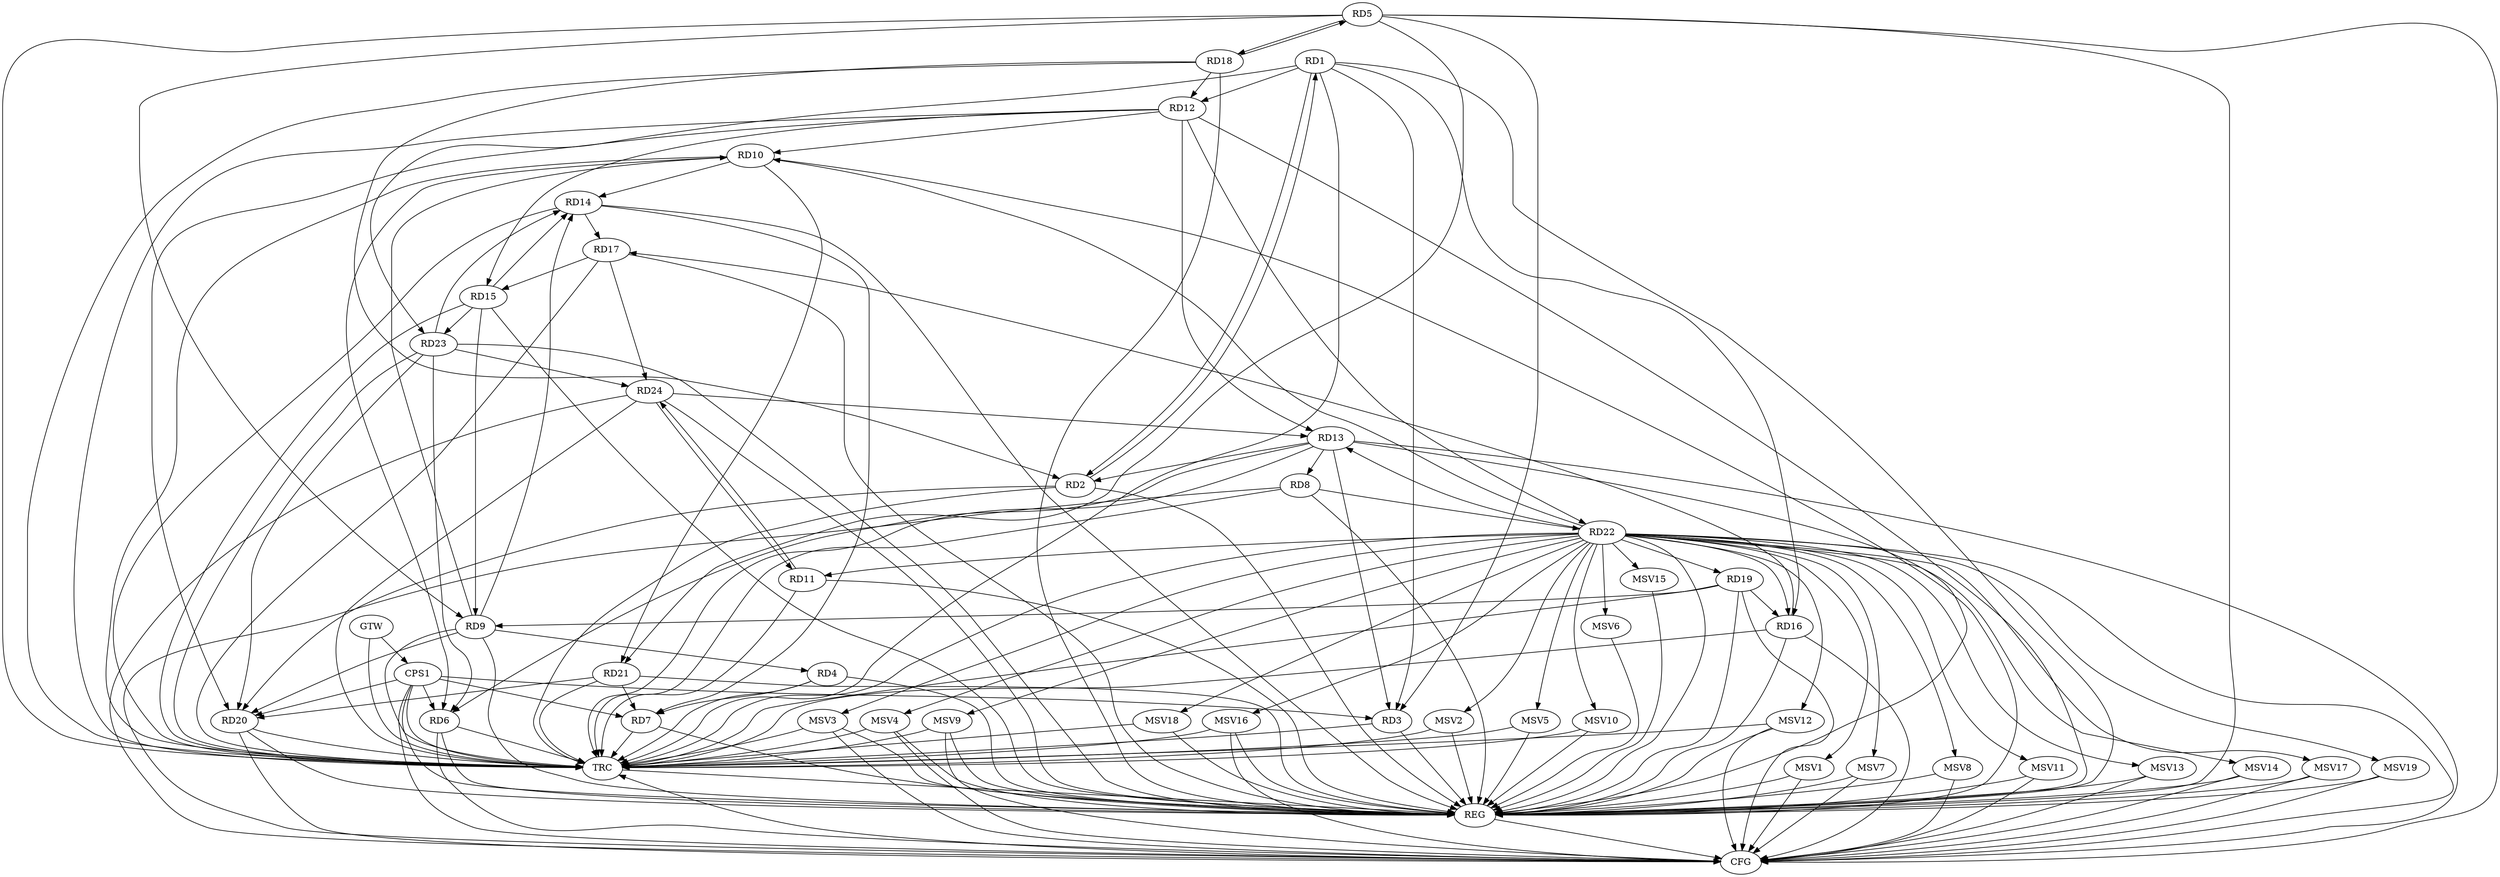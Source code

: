 strict digraph G {
  RD1 [ label="RD1" ];
  RD2 [ label="RD2" ];
  RD3 [ label="RD3" ];
  RD4 [ label="RD4" ];
  RD5 [ label="RD5" ];
  RD6 [ label="RD6" ];
  RD7 [ label="RD7" ];
  RD8 [ label="RD8" ];
  RD9 [ label="RD9" ];
  RD10 [ label="RD10" ];
  RD11 [ label="RD11" ];
  RD12 [ label="RD12" ];
  RD13 [ label="RD13" ];
  RD14 [ label="RD14" ];
  RD15 [ label="RD15" ];
  RD16 [ label="RD16" ];
  RD17 [ label="RD17" ];
  RD18 [ label="RD18" ];
  RD19 [ label="RD19" ];
  RD20 [ label="RD20" ];
  RD21 [ label="RD21" ];
  RD22 [ label="RD22" ];
  RD23 [ label="RD23" ];
  RD24 [ label="RD24" ];
  CPS1 [ label="CPS1" ];
  GTW [ label="GTW" ];
  REG [ label="REG" ];
  CFG [ label="CFG" ];
  TRC [ label="TRC" ];
  MSV1 [ label="MSV1" ];
  MSV2 [ label="MSV2" ];
  MSV3 [ label="MSV3" ];
  MSV4 [ label="MSV4" ];
  MSV5 [ label="MSV5" ];
  MSV6 [ label="MSV6" ];
  MSV7 [ label="MSV7" ];
  MSV8 [ label="MSV8" ];
  MSV9 [ label="MSV9" ];
  MSV10 [ label="MSV10" ];
  MSV11 [ label="MSV11" ];
  MSV12 [ label="MSV12" ];
  MSV13 [ label="MSV13" ];
  MSV14 [ label="MSV14" ];
  MSV15 [ label="MSV15" ];
  MSV16 [ label="MSV16" ];
  MSV17 [ label="MSV17" ];
  MSV18 [ label="MSV18" ];
  MSV19 [ label="MSV19" ];
  RD1 -> RD2;
  RD2 -> RD1;
  RD1 -> RD3;
  RD1 -> RD12;
  RD1 -> RD16;
  RD1 -> RD23;
  RD13 -> RD2;
  RD18 -> RD2;
  RD2 -> RD20;
  RD5 -> RD3;
  RD13 -> RD3;
  RD4 -> RD7;
  RD9 -> RD4;
  RD5 -> RD9;
  RD5 -> RD18;
  RD18 -> RD5;
  RD5 -> RD21;
  RD10 -> RD6;
  RD13 -> RD6;
  RD23 -> RD6;
  RD14 -> RD7;
  RD21 -> RD7;
  RD13 -> RD8;
  RD8 -> RD22;
  RD9 -> RD10;
  RD9 -> RD14;
  RD15 -> RD9;
  RD19 -> RD9;
  RD9 -> RD20;
  RD12 -> RD10;
  RD10 -> RD14;
  RD10 -> RD21;
  RD22 -> RD10;
  RD22 -> RD11;
  RD11 -> RD24;
  RD24 -> RD11;
  RD12 -> RD13;
  RD12 -> RD15;
  RD18 -> RD12;
  RD12 -> RD20;
  RD12 -> RD22;
  RD22 -> RD13;
  RD24 -> RD13;
  RD15 -> RD14;
  RD14 -> RD17;
  RD23 -> RD14;
  RD17 -> RD15;
  RD15 -> RD23;
  RD16 -> RD17;
  RD19 -> RD16;
  RD22 -> RD16;
  RD17 -> RD24;
  RD22 -> RD19;
  RD21 -> RD20;
  RD23 -> RD20;
  RD23 -> RD24;
  CPS1 -> RD3;
  CPS1 -> RD6;
  CPS1 -> RD7;
  CPS1 -> RD20;
  GTW -> CPS1;
  RD1 -> REG;
  RD2 -> REG;
  RD3 -> REG;
  RD4 -> REG;
  RD5 -> REG;
  RD6 -> REG;
  RD7 -> REG;
  RD8 -> REG;
  RD9 -> REG;
  RD10 -> REG;
  RD11 -> REG;
  RD12 -> REG;
  RD13 -> REG;
  RD14 -> REG;
  RD15 -> REG;
  RD16 -> REG;
  RD17 -> REG;
  RD18 -> REG;
  RD19 -> REG;
  RD20 -> REG;
  RD21 -> REG;
  RD22 -> REG;
  RD23 -> REG;
  RD24 -> REG;
  CPS1 -> REG;
  RD22 -> CFG;
  RD16 -> CFG;
  RD20 -> CFG;
  RD5 -> CFG;
  RD8 -> CFG;
  RD13 -> CFG;
  RD6 -> CFG;
  CPS1 -> CFG;
  RD24 -> CFG;
  RD19 -> CFG;
  REG -> CFG;
  RD1 -> TRC;
  RD2 -> TRC;
  RD3 -> TRC;
  RD4 -> TRC;
  RD5 -> TRC;
  RD6 -> TRC;
  RD7 -> TRC;
  RD8 -> TRC;
  RD9 -> TRC;
  RD10 -> TRC;
  RD11 -> TRC;
  RD12 -> TRC;
  RD13 -> TRC;
  RD14 -> TRC;
  RD15 -> TRC;
  RD16 -> TRC;
  RD17 -> TRC;
  RD18 -> TRC;
  RD19 -> TRC;
  RD20 -> TRC;
  RD21 -> TRC;
  RD22 -> TRC;
  RD23 -> TRC;
  RD24 -> TRC;
  CPS1 -> TRC;
  GTW -> TRC;
  CFG -> TRC;
  TRC -> REG;
  RD22 -> MSV1;
  RD22 -> MSV2;
  RD22 -> MSV3;
  RD22 -> MSV4;
  RD22 -> MSV5;
  RD22 -> MSV6;
  MSV1 -> REG;
  MSV1 -> CFG;
  MSV2 -> REG;
  MSV2 -> TRC;
  MSV3 -> REG;
  MSV3 -> TRC;
  MSV3 -> CFG;
  MSV4 -> REG;
  MSV4 -> TRC;
  MSV4 -> CFG;
  MSV5 -> REG;
  MSV5 -> TRC;
  MSV6 -> REG;
  RD22 -> MSV7;
  MSV7 -> REG;
  MSV7 -> CFG;
  RD22 -> MSV8;
  MSV8 -> REG;
  MSV8 -> CFG;
  RD22 -> MSV9;
  MSV9 -> REG;
  MSV9 -> TRC;
  MSV9 -> CFG;
  RD22 -> MSV10;
  MSV10 -> REG;
  MSV10 -> TRC;
  RD22 -> MSV11;
  MSV11 -> REG;
  MSV11 -> CFG;
  RD22 -> MSV12;
  MSV12 -> REG;
  MSV12 -> TRC;
  MSV12 -> CFG;
  RD22 -> MSV13;
  MSV13 -> REG;
  MSV13 -> CFG;
  RD22 -> MSV14;
  MSV14 -> REG;
  MSV14 -> CFG;
  RD22 -> MSV15;
  MSV15 -> REG;
  RD22 -> MSV16;
  RD22 -> MSV17;
  MSV16 -> REG;
  MSV16 -> TRC;
  MSV16 -> CFG;
  MSV17 -> REG;
  MSV17 -> CFG;
  RD22 -> MSV18;
  MSV18 -> REG;
  MSV18 -> TRC;
  RD22 -> MSV19;
  MSV19 -> REG;
  MSV19 -> CFG;
}
